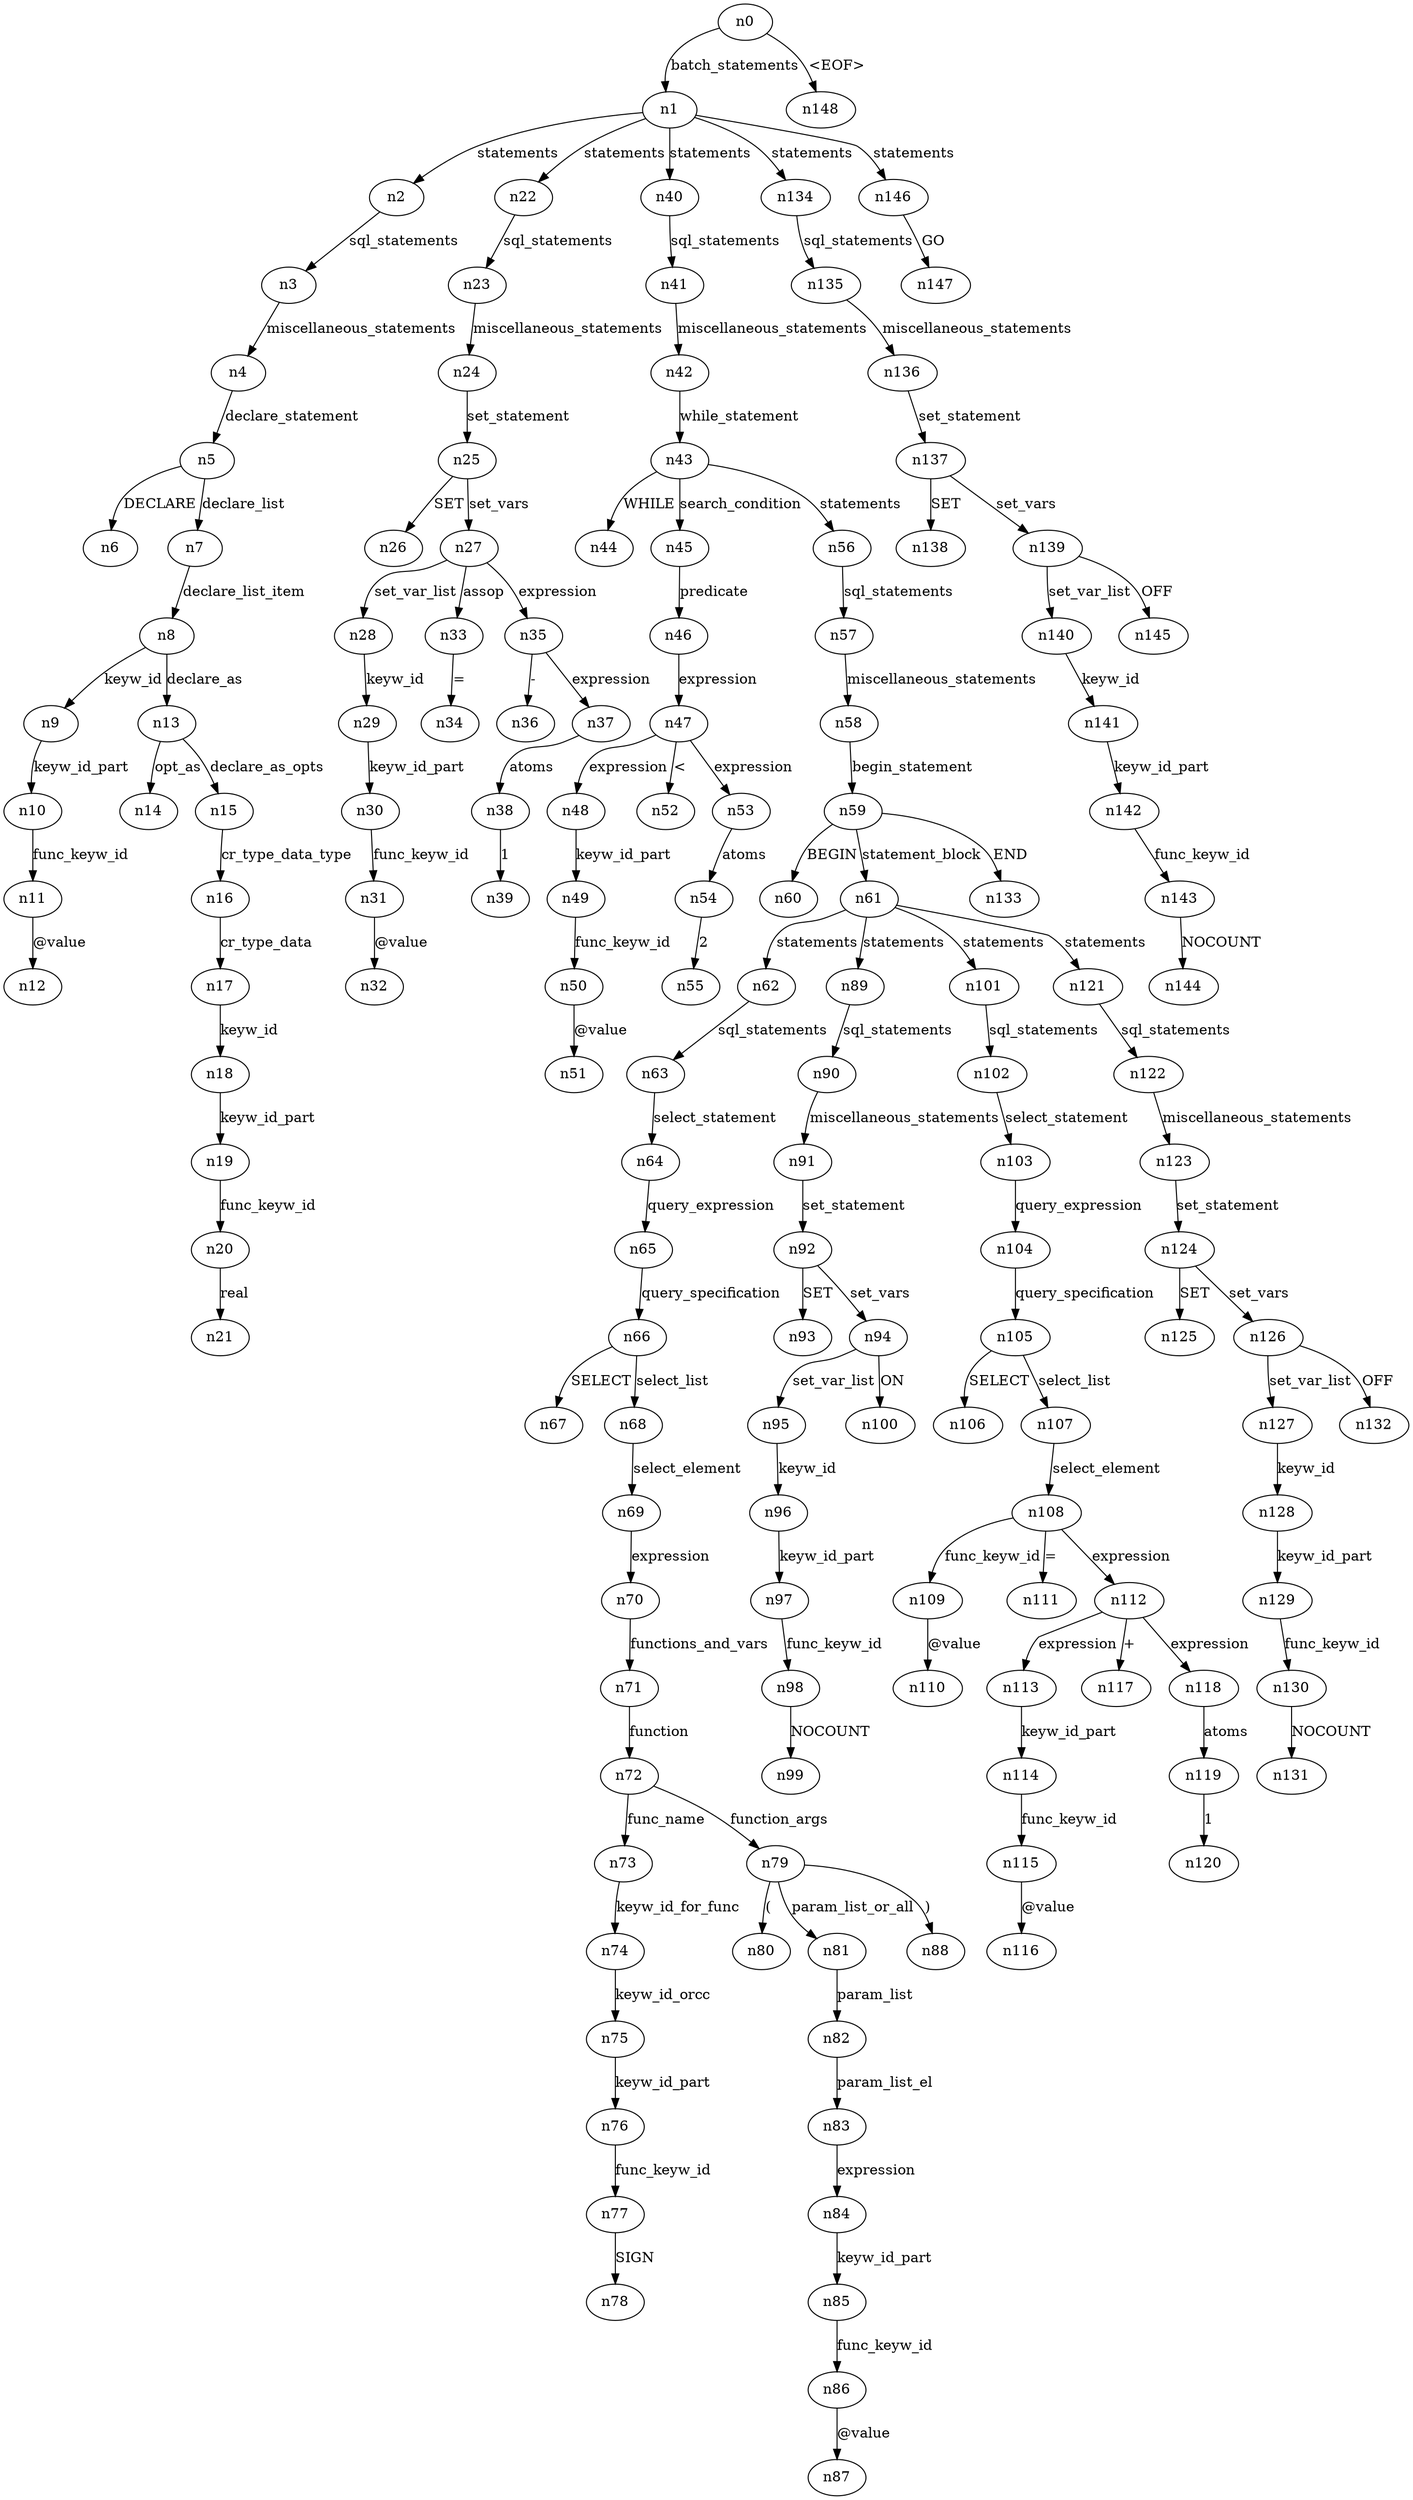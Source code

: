 digraph ParseTree {
  n0 -> n1 [label="batch_statements"];
  n1 -> n2 [label="statements"];
  n2 -> n3 [label="sql_statements"];
  n3 -> n4 [label="miscellaneous_statements"];
  n4 -> n5 [label="declare_statement"];
  n5 -> n6 [label="DECLARE"];
  n5 -> n7 [label="declare_list"];
  n7 -> n8 [label="declare_list_item"];
  n8 -> n9 [label="keyw_id"];
  n9 -> n10 [label="keyw_id_part"];
  n10 -> n11 [label="func_keyw_id"];
  n11 -> n12 [label="@value"];
  n8 -> n13 [label="declare_as"];
  n13 -> n14 [label="opt_as"];
  n13 -> n15 [label="declare_as_opts"];
  n15 -> n16 [label="cr_type_data_type"];
  n16 -> n17 [label="cr_type_data"];
  n17 -> n18 [label="keyw_id"];
  n18 -> n19 [label="keyw_id_part"];
  n19 -> n20 [label="func_keyw_id"];
  n20 -> n21 [label="real"];
  n1 -> n22 [label="statements"];
  n22 -> n23 [label="sql_statements"];
  n23 -> n24 [label="miscellaneous_statements"];
  n24 -> n25 [label="set_statement"];
  n25 -> n26 [label="SET"];
  n25 -> n27 [label="set_vars"];
  n27 -> n28 [label="set_var_list"];
  n28 -> n29 [label="keyw_id"];
  n29 -> n30 [label="keyw_id_part"];
  n30 -> n31 [label="func_keyw_id"];
  n31 -> n32 [label="@value"];
  n27 -> n33 [label="assop"];
  n33 -> n34 [label="="];
  n27 -> n35 [label="expression"];
  n35 -> n36 [label="-"];
  n35 -> n37 [label="expression"];
  n37 -> n38 [label="atoms"];
  n38 -> n39 [label="1"];
  n1 -> n40 [label="statements"];
  n40 -> n41 [label="sql_statements"];
  n41 -> n42 [label="miscellaneous_statements"];
  n42 -> n43 [label="while_statement"];
  n43 -> n44 [label="WHILE"];
  n43 -> n45 [label="search_condition"];
  n45 -> n46 [label="predicate"];
  n46 -> n47 [label="expression"];
  n47 -> n48 [label="expression"];
  n48 -> n49 [label="keyw_id_part"];
  n49 -> n50 [label="func_keyw_id"];
  n50 -> n51 [label="@value"];
  n47 -> n52 [label="<"];
  n47 -> n53 [label="expression"];
  n53 -> n54 [label="atoms"];
  n54 -> n55 [label="2"];
  n43 -> n56 [label="statements"];
  n56 -> n57 [label="sql_statements"];
  n57 -> n58 [label="miscellaneous_statements"];
  n58 -> n59 [label="begin_statement"];
  n59 -> n60 [label="BEGIN"];
  n59 -> n61 [label="statement_block"];
  n61 -> n62 [label="statements"];
  n62 -> n63 [label="sql_statements"];
  n63 -> n64 [label="select_statement"];
  n64 -> n65 [label="query_expression"];
  n65 -> n66 [label="query_specification"];
  n66 -> n67 [label="SELECT"];
  n66 -> n68 [label="select_list"];
  n68 -> n69 [label="select_element"];
  n69 -> n70 [label="expression"];
  n70 -> n71 [label="functions_and_vars"];
  n71 -> n72 [label="function"];
  n72 -> n73 [label="func_name"];
  n73 -> n74 [label="keyw_id_for_func"];
  n74 -> n75 [label="keyw_id_orcc"];
  n75 -> n76 [label="keyw_id_part"];
  n76 -> n77 [label="func_keyw_id"];
  n77 -> n78 [label="SIGN"];
  n72 -> n79 [label="function_args"];
  n79 -> n80 [label="("];
  n79 -> n81 [label="param_list_or_all"];
  n81 -> n82 [label="param_list"];
  n82 -> n83 [label="param_list_el"];
  n83 -> n84 [label="expression"];
  n84 -> n85 [label="keyw_id_part"];
  n85 -> n86 [label="func_keyw_id"];
  n86 -> n87 [label="@value"];
  n79 -> n88 [label=")"];
  n61 -> n89 [label="statements"];
  n89 -> n90 [label="sql_statements"];
  n90 -> n91 [label="miscellaneous_statements"];
  n91 -> n92 [label="set_statement"];
  n92 -> n93 [label="SET"];
  n92 -> n94 [label="set_vars"];
  n94 -> n95 [label="set_var_list"];
  n95 -> n96 [label="keyw_id"];
  n96 -> n97 [label="keyw_id_part"];
  n97 -> n98 [label="func_keyw_id"];
  n98 -> n99 [label="NOCOUNT"];
  n94 -> n100 [label="ON"];
  n61 -> n101 [label="statements"];
  n101 -> n102 [label="sql_statements"];
  n102 -> n103 [label="select_statement"];
  n103 -> n104 [label="query_expression"];
  n104 -> n105 [label="query_specification"];
  n105 -> n106 [label="SELECT"];
  n105 -> n107 [label="select_list"];
  n107 -> n108 [label="select_element"];
  n108 -> n109 [label="func_keyw_id"];
  n109 -> n110 [label="@value"];
  n108 -> n111 [label="="];
  n108 -> n112 [label="expression"];
  n112 -> n113 [label="expression"];
  n113 -> n114 [label="keyw_id_part"];
  n114 -> n115 [label="func_keyw_id"];
  n115 -> n116 [label="@value"];
  n112 -> n117 [label="+"];
  n112 -> n118 [label="expression"];
  n118 -> n119 [label="atoms"];
  n119 -> n120 [label="1"];
  n61 -> n121 [label="statements"];
  n121 -> n122 [label="sql_statements"];
  n122 -> n123 [label="miscellaneous_statements"];
  n123 -> n124 [label="set_statement"];
  n124 -> n125 [label="SET"];
  n124 -> n126 [label="set_vars"];
  n126 -> n127 [label="set_var_list"];
  n127 -> n128 [label="keyw_id"];
  n128 -> n129 [label="keyw_id_part"];
  n129 -> n130 [label="func_keyw_id"];
  n130 -> n131 [label="NOCOUNT"];
  n126 -> n132 [label="OFF"];
  n59 -> n133 [label="END"];
  n1 -> n134 [label="statements"];
  n134 -> n135 [label="sql_statements"];
  n135 -> n136 [label="miscellaneous_statements"];
  n136 -> n137 [label="set_statement"];
  n137 -> n138 [label="SET"];
  n137 -> n139 [label="set_vars"];
  n139 -> n140 [label="set_var_list"];
  n140 -> n141 [label="keyw_id"];
  n141 -> n142 [label="keyw_id_part"];
  n142 -> n143 [label="func_keyw_id"];
  n143 -> n144 [label="NOCOUNT"];
  n139 -> n145 [label="OFF"];
  n1 -> n146 [label="statements"];
  n146 -> n147 [label="GO"];
  n0 -> n148 [label="<EOF>"];
}